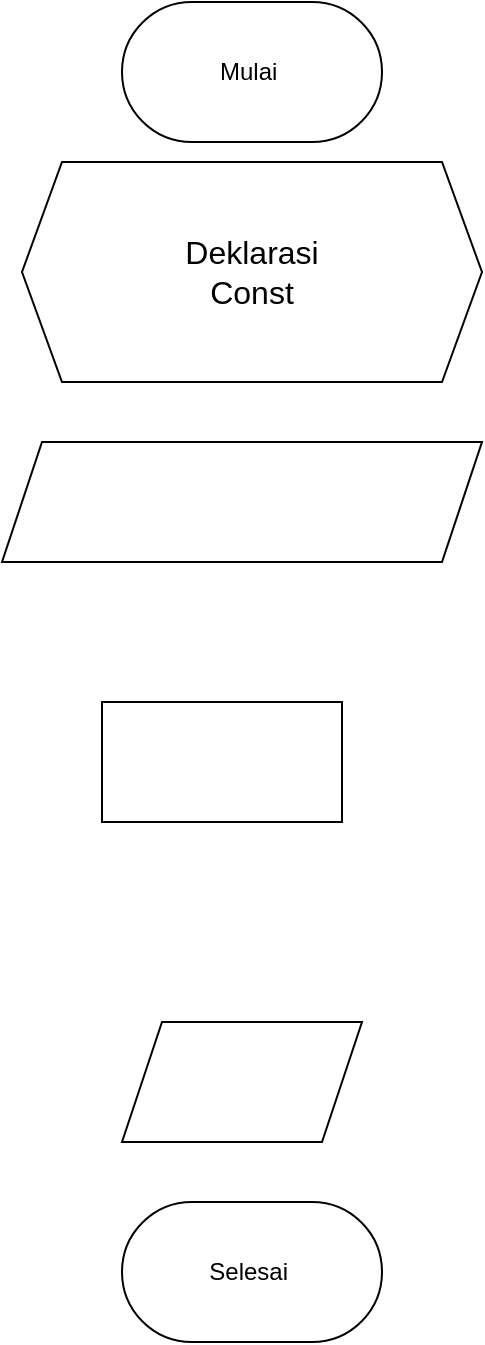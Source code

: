 <mxfile version="22.0.8" type="github">
  <diagram id="C5RBs43oDa-KdzZeNtuy" name="Page-1">
    <mxGraphModel dx="359" dy="589" grid="1" gridSize="10" guides="1" tooltips="1" connect="1" arrows="1" fold="1" page="1" pageScale="1" pageWidth="827" pageHeight="1169" math="0" shadow="0">
      <root>
        <mxCell id="WIyWlLk6GJQsqaUBKTNV-0" />
        <mxCell id="WIyWlLk6GJQsqaUBKTNV-1" parent="WIyWlLk6GJQsqaUBKTNV-0" />
        <mxCell id="WIyWlLk6GJQsqaUBKTNV-12" value="Mulai&amp;nbsp;" style="rounded=1;whiteSpace=wrap;html=1;fontSize=12;glass=0;strokeWidth=1;shadow=0;arcSize=50;" parent="WIyWlLk6GJQsqaUBKTNV-1" vertex="1">
          <mxGeometry x="320" y="280" width="130" height="70" as="geometry" />
        </mxCell>
        <mxCell id="SGmzPhJr76Bn6WqX7SM_-0" value="Selesai&amp;nbsp;" style="rounded=1;whiteSpace=wrap;html=1;fontSize=12;glass=0;strokeWidth=1;shadow=0;arcSize=50;" parent="WIyWlLk6GJQsqaUBKTNV-1" vertex="1">
          <mxGeometry x="320" y="880" width="130" height="70" as="geometry" />
        </mxCell>
        <mxCell id="lZG7lo-2y9LWMtWMYHFy-0" value="Deklarasi&lt;br&gt;Const" style="shape=hexagon;perimeter=hexagonPerimeter2;whiteSpace=wrap;html=1;fixedSize=1;fontSize=16;" vertex="1" parent="WIyWlLk6GJQsqaUBKTNV-1">
          <mxGeometry x="270" y="360" width="230" height="110" as="geometry" />
        </mxCell>
        <mxCell id="lZG7lo-2y9LWMtWMYHFy-1" value="" style="shape=parallelogram;perimeter=parallelogramPerimeter;whiteSpace=wrap;html=1;fixedSize=1;fontSize=16;" vertex="1" parent="WIyWlLk6GJQsqaUBKTNV-1">
          <mxGeometry x="260" y="500" width="240" height="60" as="geometry" />
        </mxCell>
        <mxCell id="lZG7lo-2y9LWMtWMYHFy-2" value="" style="whiteSpace=wrap;html=1;fontSize=16;" vertex="1" parent="WIyWlLk6GJQsqaUBKTNV-1">
          <mxGeometry x="310" y="630" width="120" height="60" as="geometry" />
        </mxCell>
        <mxCell id="lZG7lo-2y9LWMtWMYHFy-4" value="" style="shape=parallelogram;perimeter=parallelogramPerimeter;whiteSpace=wrap;html=1;fixedSize=1;fontSize=16;" vertex="1" parent="WIyWlLk6GJQsqaUBKTNV-1">
          <mxGeometry x="320" y="790" width="120" height="60" as="geometry" />
        </mxCell>
      </root>
    </mxGraphModel>
  </diagram>
</mxfile>

